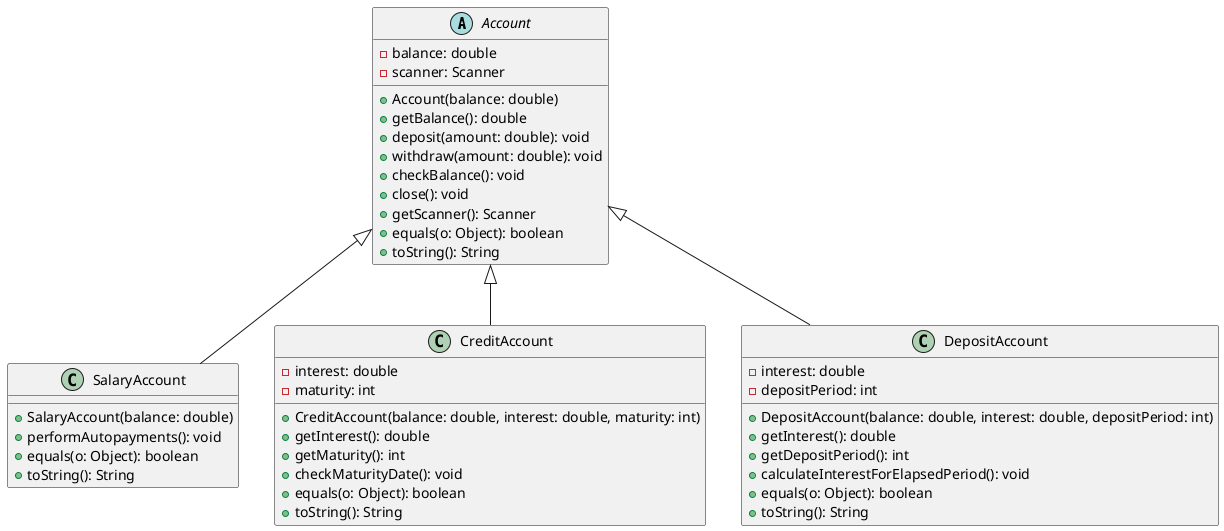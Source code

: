 @startuml

abstract class Account {
    - balance: double
    - scanner: Scanner

    + Account(balance: double)
    + getBalance(): double
    + deposit(amount: double): void
    + withdraw(amount: double): void
    + checkBalance(): void
    + close(): void
    + getScanner(): Scanner
    + equals(o: Object): boolean
    + toString(): String
}

class SalaryAccount {
    + SalaryAccount(balance: double)
    + performAutopayments(): void
    + equals(o: Object): boolean
    + toString(): String
}

class CreditAccount {
    - interest: double
    - maturity: int

    + CreditAccount(balance: double, interest: double, maturity: int)
    + getInterest(): double
    + getMaturity(): int
    + checkMaturityDate(): void
    + equals(o: Object): boolean
    + toString(): String
}

class DepositAccount {
    - interest: double
    - depositPeriod: int

    + DepositAccount(balance: double, interest: double, depositPeriod: int)
    + getInterest(): double
    + getDepositPeriod(): int
    + calculateInterestForElapsedPeriod(): void
        + equals(o: Object): boolean
    + toString(): String
}

Account <|-- SalaryAccount
Account <|-- CreditAccount
Account <|-- DepositAccount

@enduml